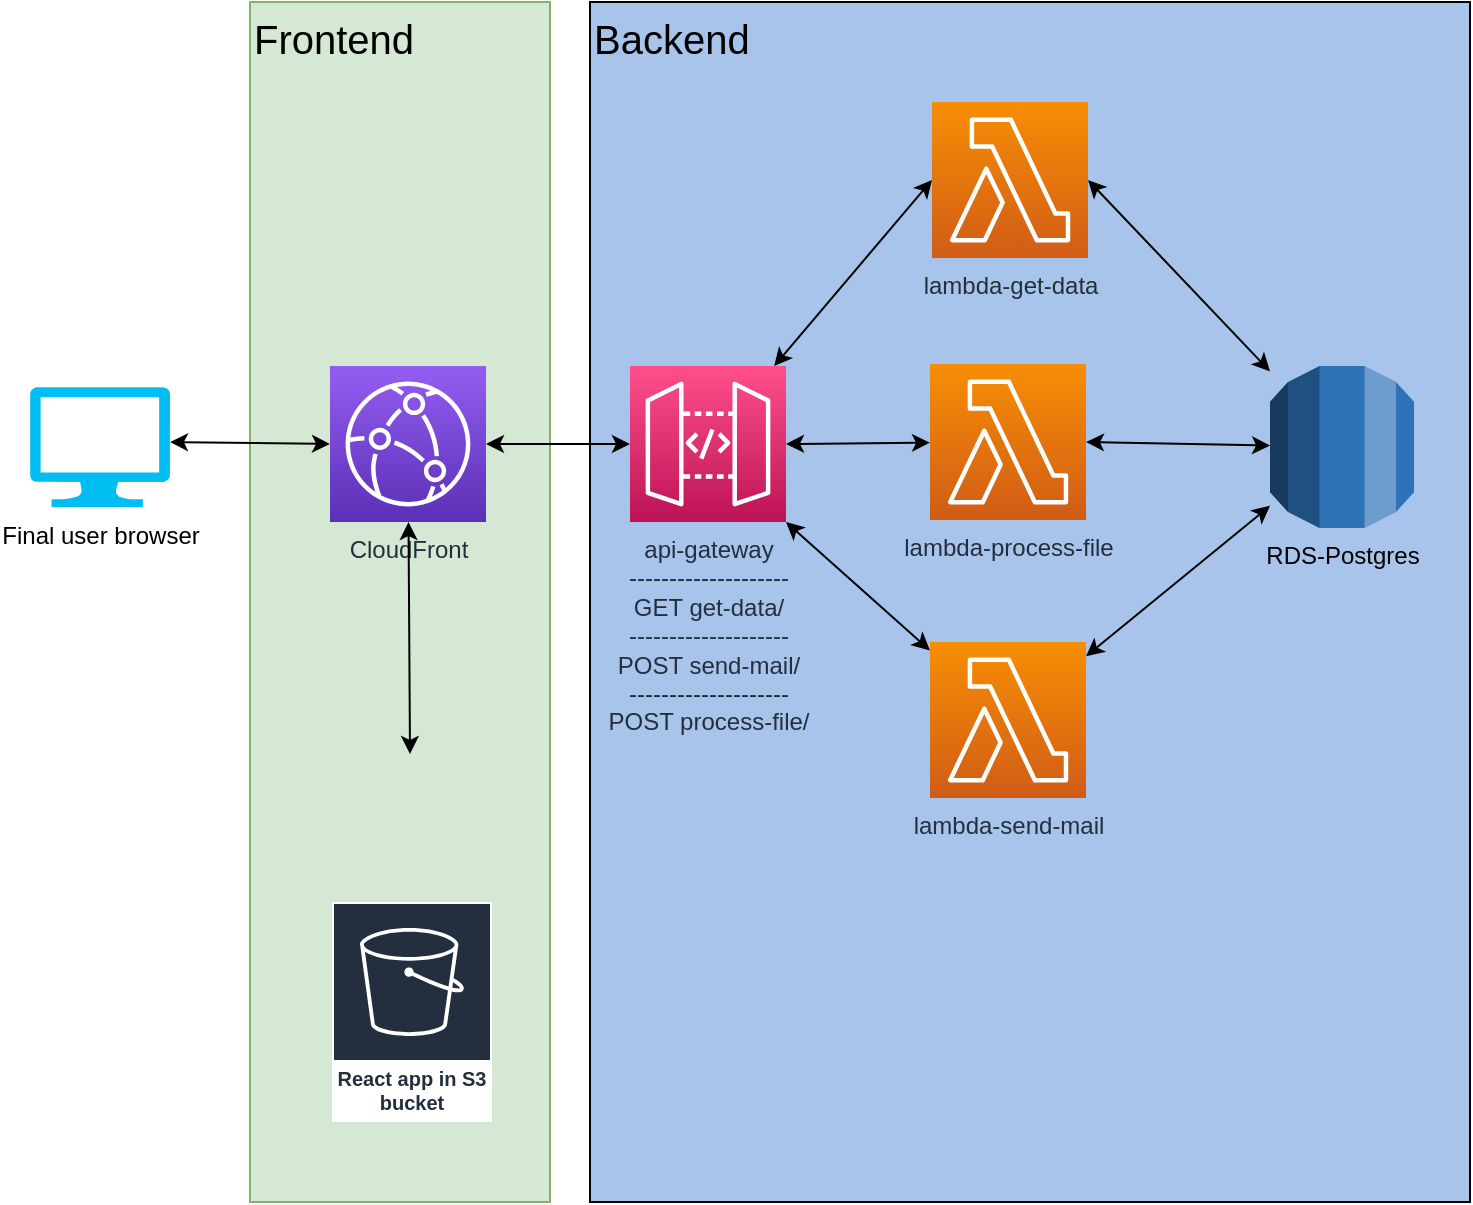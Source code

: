 <mxfile version="20.8.5" type="device"><diagram id="7Ydg3tMNWPYr-OU-F5ib" name="Page-1"><mxGraphModel dx="1345" dy="802" grid="1" gridSize="10" guides="1" tooltips="1" connect="1" arrows="1" fold="1" page="1" pageScale="1" pageWidth="850" pageHeight="1100" math="0" shadow="0"><root><mxCell id="0"/><mxCell id="1" parent="0"/><mxCell id="m93VnhG917iR_nW48uMm-42" style="edgeStyle=none;rounded=0;orthogonalLoop=1;jettySize=auto;html=1;fontSize=20;" parent="1" source="m93VnhG917iR_nW48uMm-4" edge="1"><mxGeometry relative="1" as="geometry"><mxPoint x="528.397" y="730" as="targetPoint"/></mxGeometry></mxCell><mxCell id="m93VnhG917iR_nW48uMm-25" value="&lt;font style=&quot;font-size: 20px;&quot;&gt;Frontend&lt;/font&gt;" style="rounded=0;whiteSpace=wrap;html=1;fillColor=#d5e8d4;align=left;verticalAlign=top;strokeColor=#82b366;" parent="1" vertex="1"><mxGeometry x="150" y="280" width="150" height="600" as="geometry"/></mxCell><mxCell id="m93VnhG917iR_nW48uMm-24" value="&lt;font style=&quot;font-size: 20px;&quot;&gt;Backend&lt;/font&gt;" style="rounded=0;whiteSpace=wrap;html=1;fillColor=#A9C4EB;align=left;verticalAlign=top;" parent="1" vertex="1"><mxGeometry x="320" y="280" width="440" height="600" as="geometry"/></mxCell><mxCell id="m93VnhG917iR_nW48uMm-2" value="api-gateway&lt;br&gt;--------------------&lt;br&gt;GET get-data/&lt;br&gt;--------------------&lt;br&gt;POST send-mail/&lt;br&gt;--------------------&lt;br&gt;POST process-file/" style="sketch=0;points=[[0,0,0],[0.25,0,0],[0.5,0,0],[0.75,0,0],[1,0,0],[0,1,0],[0.25,1,0],[0.5,1,0],[0.75,1,0],[1,1,0],[0,0.25,0],[0,0.5,0],[0,0.75,0],[1,0.25,0],[1,0.5,0],[1,0.75,0]];outlineConnect=0;fontColor=#232F3E;gradientColor=#FF4F8B;gradientDirection=north;fillColor=#BC1356;strokeColor=#ffffff;dashed=0;verticalLabelPosition=bottom;verticalAlign=top;align=center;html=1;fontSize=12;fontStyle=0;aspect=fixed;shape=mxgraph.aws4.resourceIcon;resIcon=mxgraph.aws4.api_gateway;" parent="1" vertex="1"><mxGeometry x="340" y="462" width="78" height="78" as="geometry"/></mxCell><mxCell id="m93VnhG917iR_nW48uMm-3" value="lambda-process-file" style="sketch=0;points=[[0,0,0],[0.25,0,0],[0.5,0,0],[0.75,0,0],[1,0,0],[0,1,0],[0.25,1,0],[0.5,1,0],[0.75,1,0],[1,1,0],[0,0.25,0],[0,0.5,0],[0,0.75,0],[1,0.25,0],[1,0.5,0],[1,0.75,0]];outlineConnect=0;fontColor=#232F3E;gradientColor=#F78E04;gradientDirection=north;fillColor=#D05C17;strokeColor=#ffffff;dashed=0;verticalLabelPosition=bottom;verticalAlign=top;align=center;html=1;fontSize=12;fontStyle=0;aspect=fixed;shape=mxgraph.aws4.resourceIcon;resIcon=mxgraph.aws4.lambda;" parent="1" vertex="1"><mxGeometry x="490" y="461" width="78" height="78" as="geometry"/></mxCell><mxCell id="m93VnhG917iR_nW48uMm-4" value="lambda-send-mail" style="sketch=0;points=[[0,0,0],[0.25,0,0],[0.5,0,0],[0.75,0,0],[1,0,0],[0,1,0],[0.25,1,0],[0.5,1,0],[0.75,1,0],[1,1,0],[0,0.25,0],[0,0.5,0],[0,0.75,0],[1,0.25,0],[1,0.5,0],[1,0.75,0]];outlineConnect=0;fontColor=#232F3E;gradientColor=#F78E04;gradientDirection=north;fillColor=#D05C17;strokeColor=#ffffff;dashed=0;verticalLabelPosition=bottom;verticalAlign=top;align=center;html=1;fontSize=12;fontStyle=0;aspect=fixed;shape=mxgraph.aws4.resourceIcon;resIcon=mxgraph.aws4.lambda;" parent="1" vertex="1"><mxGeometry x="490" y="600" width="78" height="78" as="geometry"/></mxCell><mxCell id="m93VnhG917iR_nW48uMm-5" value="RDS-Postgres" style="outlineConnect=0;dashed=0;verticalLabelPosition=bottom;verticalAlign=top;align=center;html=1;shape=mxgraph.aws3.rds;fillColor=#2E73B8;gradientColor=none;" parent="1" vertex="1"><mxGeometry x="660" y="462" width="72" height="81" as="geometry"/></mxCell><mxCell id="m93VnhG917iR_nW48uMm-7" value="" style="shape=image;html=1;verticalAlign=top;verticalLabelPosition=bottom;labelBackgroundColor=#ffffff;imageAspect=0;aspect=fixed;image=https://cdn1.iconfinder.com/data/icons/ionicons-fill-vol-2/512/logo-react-128.png" parent="1" vertex="1"><mxGeometry x="193" y="656" width="74" height="74" as="geometry"/></mxCell><mxCell id="m93VnhG917iR_nW48uMm-8" value="React app in S3 bucket" style="sketch=0;outlineConnect=0;fontColor=#232F3E;gradientColor=none;strokeColor=#ffffff;fillColor=#232F3E;dashed=0;verticalLabelPosition=middle;verticalAlign=bottom;align=center;html=1;whiteSpace=wrap;fontSize=10;fontStyle=1;spacing=3;shape=mxgraph.aws4.productIcon;prIcon=mxgraph.aws4.s3;" parent="1" vertex="1"><mxGeometry x="191" y="730" width="80" height="110" as="geometry"/></mxCell><mxCell id="m93VnhG917iR_nW48uMm-9" value="CloudFront" style="sketch=0;points=[[0,0,0],[0.25,0,0],[0.5,0,0],[0.75,0,0],[1,0,0],[0,1,0],[0.25,1,0],[0.5,1,0],[0.75,1,0],[1,1,0],[0,0.25,0],[0,0.5,0],[0,0.75,0],[1,0.25,0],[1,0.5,0],[1,0.75,0]];outlineConnect=0;fontColor=#232F3E;gradientColor=#945DF2;gradientDirection=north;fillColor=#5A30B5;strokeColor=#ffffff;dashed=0;verticalLabelPosition=bottom;verticalAlign=top;align=center;html=1;fontSize=12;fontStyle=0;aspect=fixed;shape=mxgraph.aws4.resourceIcon;resIcon=mxgraph.aws4.cloudfront;" parent="1" vertex="1"><mxGeometry x="190" y="462" width="78" height="78" as="geometry"/></mxCell><mxCell id="m93VnhG917iR_nW48uMm-10" value="lambda-get-data" style="sketch=0;points=[[0,0,0],[0.25,0,0],[0.5,0,0],[0.75,0,0],[1,0,0],[0,1,0],[0.25,1,0],[0.5,1,0],[0.75,1,0],[1,1,0],[0,0.25,0],[0,0.5,0],[0,0.75,0],[1,0.25,0],[1,0.5,0],[1,0.75,0]];outlineConnect=0;fontColor=#232F3E;gradientColor=#F78E04;gradientDirection=north;fillColor=#D05C17;strokeColor=#ffffff;dashed=0;verticalLabelPosition=bottom;verticalAlign=top;align=center;html=1;fontSize=12;fontStyle=0;aspect=fixed;shape=mxgraph.aws4.resourceIcon;resIcon=mxgraph.aws4.lambda;" parent="1" vertex="1"><mxGeometry x="491" y="330" width="78" height="78" as="geometry"/></mxCell><mxCell id="m93VnhG917iR_nW48uMm-13" value="Final user browser" style="verticalLabelPosition=bottom;html=1;verticalAlign=top;align=center;strokeColor=none;fillColor=#00BEF2;shape=mxgraph.azure.computer;pointerEvents=1;" parent="1" vertex="1"><mxGeometry x="40" y="472.5" width="70" height="60" as="geometry"/></mxCell><mxCell id="m93VnhG917iR_nW48uMm-33" value="" style="endArrow=classic;startArrow=classic;html=1;rounded=0;fontSize=20;entryX=0;entryY=0.5;entryDx=0;entryDy=0;entryPerimeter=0;" parent="1" target="m93VnhG917iR_nW48uMm-9" edge="1"><mxGeometry width="50" height="50" relative="1" as="geometry"><mxPoint x="110" y="500" as="sourcePoint"/><mxPoint x="160" y="450" as="targetPoint"/><Array as="points"/></mxGeometry></mxCell><mxCell id="m93VnhG917iR_nW48uMm-34" value="" style="endArrow=classic;startArrow=classic;html=1;rounded=0;fontSize=20;" parent="1" target="m93VnhG917iR_nW48uMm-9" edge="1"><mxGeometry width="50" height="50" relative="1" as="geometry"><mxPoint x="230" y="656" as="sourcePoint"/><mxPoint x="310" y="657" as="targetPoint"/><Array as="points"/></mxGeometry></mxCell><mxCell id="m93VnhG917iR_nW48uMm-35" value="" style="endArrow=classic;startArrow=classic;html=1;rounded=0;fontSize=20;entryX=0;entryY=0.5;entryDx=0;entryDy=0;entryPerimeter=0;exitX=1;exitY=0.5;exitDx=0;exitDy=0;exitPerimeter=0;" parent="1" source="m93VnhG917iR_nW48uMm-9" target="m93VnhG917iR_nW48uMm-2" edge="1"><mxGeometry width="50" height="50" relative="1" as="geometry"><mxPoint x="130" y="520" as="sourcePoint"/><mxPoint x="210" y="521" as="targetPoint"/><Array as="points"/></mxGeometry></mxCell><mxCell id="m93VnhG917iR_nW48uMm-36" value="" style="endArrow=classic;startArrow=classic;html=1;rounded=0;fontSize=20;entryX=0;entryY=0.5;entryDx=0;entryDy=0;entryPerimeter=0;" parent="1" source="m93VnhG917iR_nW48uMm-2" target="m93VnhG917iR_nW48uMm-10" edge="1"><mxGeometry width="50" height="50" relative="1" as="geometry"><mxPoint x="140" y="530" as="sourcePoint"/><mxPoint x="220" y="531" as="targetPoint"/><Array as="points"/></mxGeometry></mxCell><mxCell id="m93VnhG917iR_nW48uMm-37" value="" style="endArrow=classic;startArrow=classic;html=1;rounded=0;fontSize=20;exitX=1;exitY=0.5;exitDx=0;exitDy=0;exitPerimeter=0;" parent="1" source="m93VnhG917iR_nW48uMm-2" target="m93VnhG917iR_nW48uMm-3" edge="1"><mxGeometry width="50" height="50" relative="1" as="geometry"><mxPoint x="150" y="540" as="sourcePoint"/><mxPoint x="230" y="541" as="targetPoint"/><Array as="points"/></mxGeometry></mxCell><mxCell id="m93VnhG917iR_nW48uMm-38" value="" style="endArrow=classic;startArrow=classic;html=1;rounded=0;fontSize=20;exitX=1;exitY=1;exitDx=0;exitDy=0;exitPerimeter=0;" parent="1" source="m93VnhG917iR_nW48uMm-2" target="m93VnhG917iR_nW48uMm-4" edge="1"><mxGeometry width="50" height="50" relative="1" as="geometry"><mxPoint x="160" y="550" as="sourcePoint"/><mxPoint x="240" y="551" as="targetPoint"/><Array as="points"/></mxGeometry></mxCell><mxCell id="m93VnhG917iR_nW48uMm-39" value="" style="endArrow=classic;startArrow=classic;html=1;rounded=0;fontSize=20;exitX=1;exitY=0.5;exitDx=0;exitDy=0;exitPerimeter=0;" parent="1" source="m93VnhG917iR_nW48uMm-3" target="m93VnhG917iR_nW48uMm-5" edge="1"><mxGeometry width="50" height="50" relative="1" as="geometry"><mxPoint x="170" y="560" as="sourcePoint"/><mxPoint x="250" y="561" as="targetPoint"/><Array as="points"/></mxGeometry></mxCell><mxCell id="m93VnhG917iR_nW48uMm-40" value="" style="endArrow=classic;startArrow=classic;html=1;rounded=0;fontSize=20;" parent="1" source="m93VnhG917iR_nW48uMm-4" target="m93VnhG917iR_nW48uMm-5" edge="1"><mxGeometry width="50" height="50" relative="1" as="geometry"><mxPoint x="180" y="570" as="sourcePoint"/><mxPoint x="260" y="571" as="targetPoint"/><Array as="points"/></mxGeometry></mxCell><mxCell id="m93VnhG917iR_nW48uMm-43" value="" style="endArrow=classic;startArrow=classic;html=1;rounded=0;fontSize=20;exitX=1;exitY=0.5;exitDx=0;exitDy=0;exitPerimeter=0;" parent="1" source="m93VnhG917iR_nW48uMm-10" target="m93VnhG917iR_nW48uMm-5" edge="1"><mxGeometry width="50" height="50" relative="1" as="geometry"><mxPoint x="578" y="649" as="sourcePoint"/><mxPoint x="670" y="550.891" as="targetPoint"/><Array as="points"/></mxGeometry></mxCell></root></mxGraphModel></diagram></mxfile>